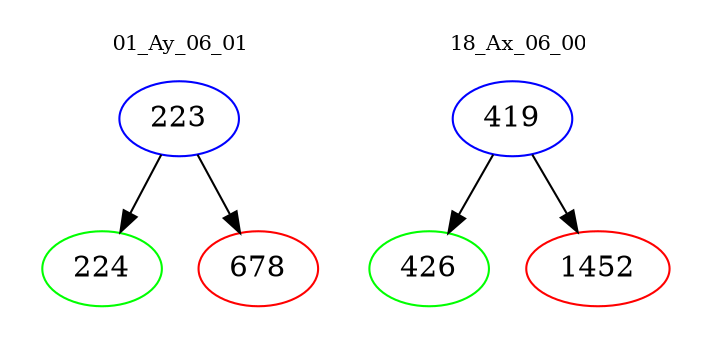 digraph{
subgraph cluster_0 {
color = white
label = "01_Ay_06_01";
fontsize=10;
T0_223 [label="223", color="blue"]
T0_223 -> T0_224 [color="black"]
T0_224 [label="224", color="green"]
T0_223 -> T0_678 [color="black"]
T0_678 [label="678", color="red"]
}
subgraph cluster_1 {
color = white
label = "18_Ax_06_00";
fontsize=10;
T1_419 [label="419", color="blue"]
T1_419 -> T1_426 [color="black"]
T1_426 [label="426", color="green"]
T1_419 -> T1_1452 [color="black"]
T1_1452 [label="1452", color="red"]
}
}
